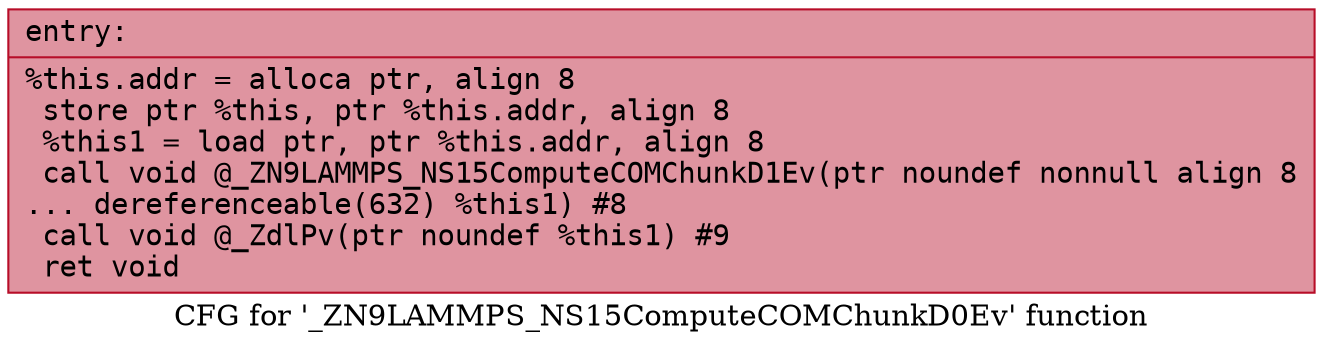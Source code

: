digraph "CFG for '_ZN9LAMMPS_NS15ComputeCOMChunkD0Ev' function" {
	label="CFG for '_ZN9LAMMPS_NS15ComputeCOMChunkD0Ev' function";

	Node0x55df07903c40 [shape=record,color="#b70d28ff", style=filled, fillcolor="#b70d2870" fontname="Courier",label="{entry:\l|  %this.addr = alloca ptr, align 8\l  store ptr %this, ptr %this.addr, align 8\l  %this1 = load ptr, ptr %this.addr, align 8\l  call void @_ZN9LAMMPS_NS15ComputeCOMChunkD1Ev(ptr noundef nonnull align 8\l... dereferenceable(632) %this1) #8\l  call void @_ZdlPv(ptr noundef %this1) #9\l  ret void\l}"];
}
